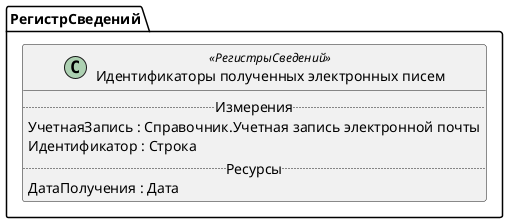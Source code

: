 ﻿@startuml ИдентификаторыПолученныхЭлектронныхПисем
'!include templates.wsd
'..\include templates.wsd
class РегистрСведений.ИдентификаторыПолученныхЭлектронныхПисем as "Идентификаторы полученных электронных писем" <<РегистрыСведений>>
{
..Измерения..
УчетнаяЗапись : Справочник.Учетная запись электронной почты
Идентификатор : Строка
..Ресурсы..
ДатаПолучения : Дата
}
@enduml
